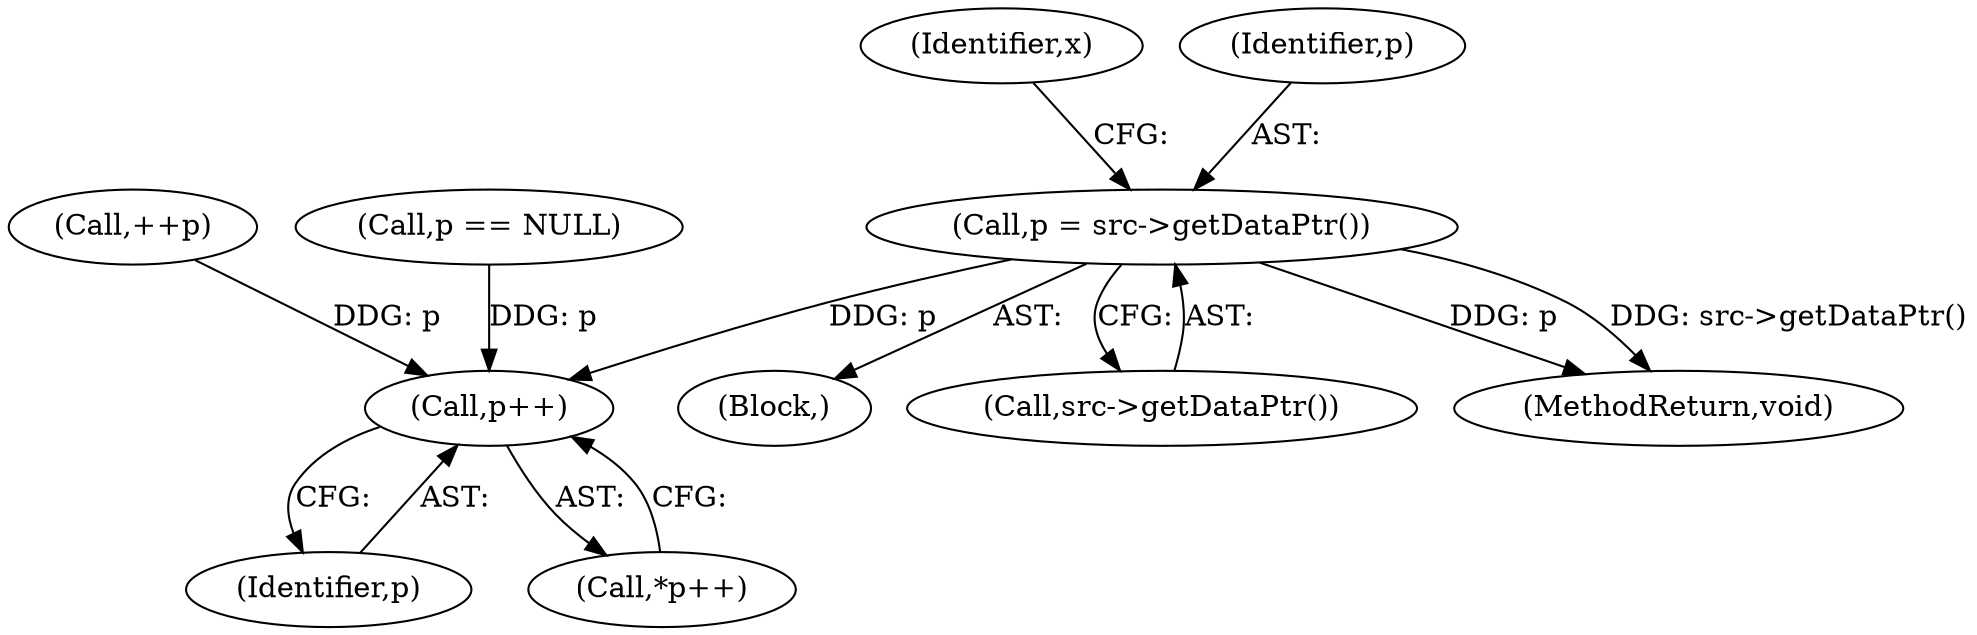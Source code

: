 digraph "0_poppler_a9b8ab4657dec65b8b86c225d12c533ad7e984e2_0@pointer" {
"1000269" [label="(Call,p = src->getDataPtr())"];
"1000248" [label="(Call,p++)"];
"1000242" [label="(Block,)"];
"1000271" [label="(Call,src->getDataPtr())"];
"1000340" [label="(MethodReturn,void)"];
"1000241" [label="(Identifier,x)"];
"1000248" [label="(Call,p++)"];
"1000194" [label="(Call,++p)"];
"1000249" [label="(Identifier,p)"];
"1000269" [label="(Call,p = src->getDataPtr())"];
"1000122" [label="(Call,p == NULL)"];
"1000247" [label="(Call,*p++)"];
"1000270" [label="(Identifier,p)"];
"1000269" -> "1000242"  [label="AST: "];
"1000269" -> "1000271"  [label="CFG: "];
"1000270" -> "1000269"  [label="AST: "];
"1000271" -> "1000269"  [label="AST: "];
"1000241" -> "1000269"  [label="CFG: "];
"1000269" -> "1000340"  [label="DDG: p"];
"1000269" -> "1000340"  [label="DDG: src->getDataPtr()"];
"1000269" -> "1000248"  [label="DDG: p"];
"1000248" -> "1000247"  [label="AST: "];
"1000248" -> "1000249"  [label="CFG: "];
"1000249" -> "1000248"  [label="AST: "];
"1000247" -> "1000248"  [label="CFG: "];
"1000122" -> "1000248"  [label="DDG: p"];
"1000194" -> "1000248"  [label="DDG: p"];
}
